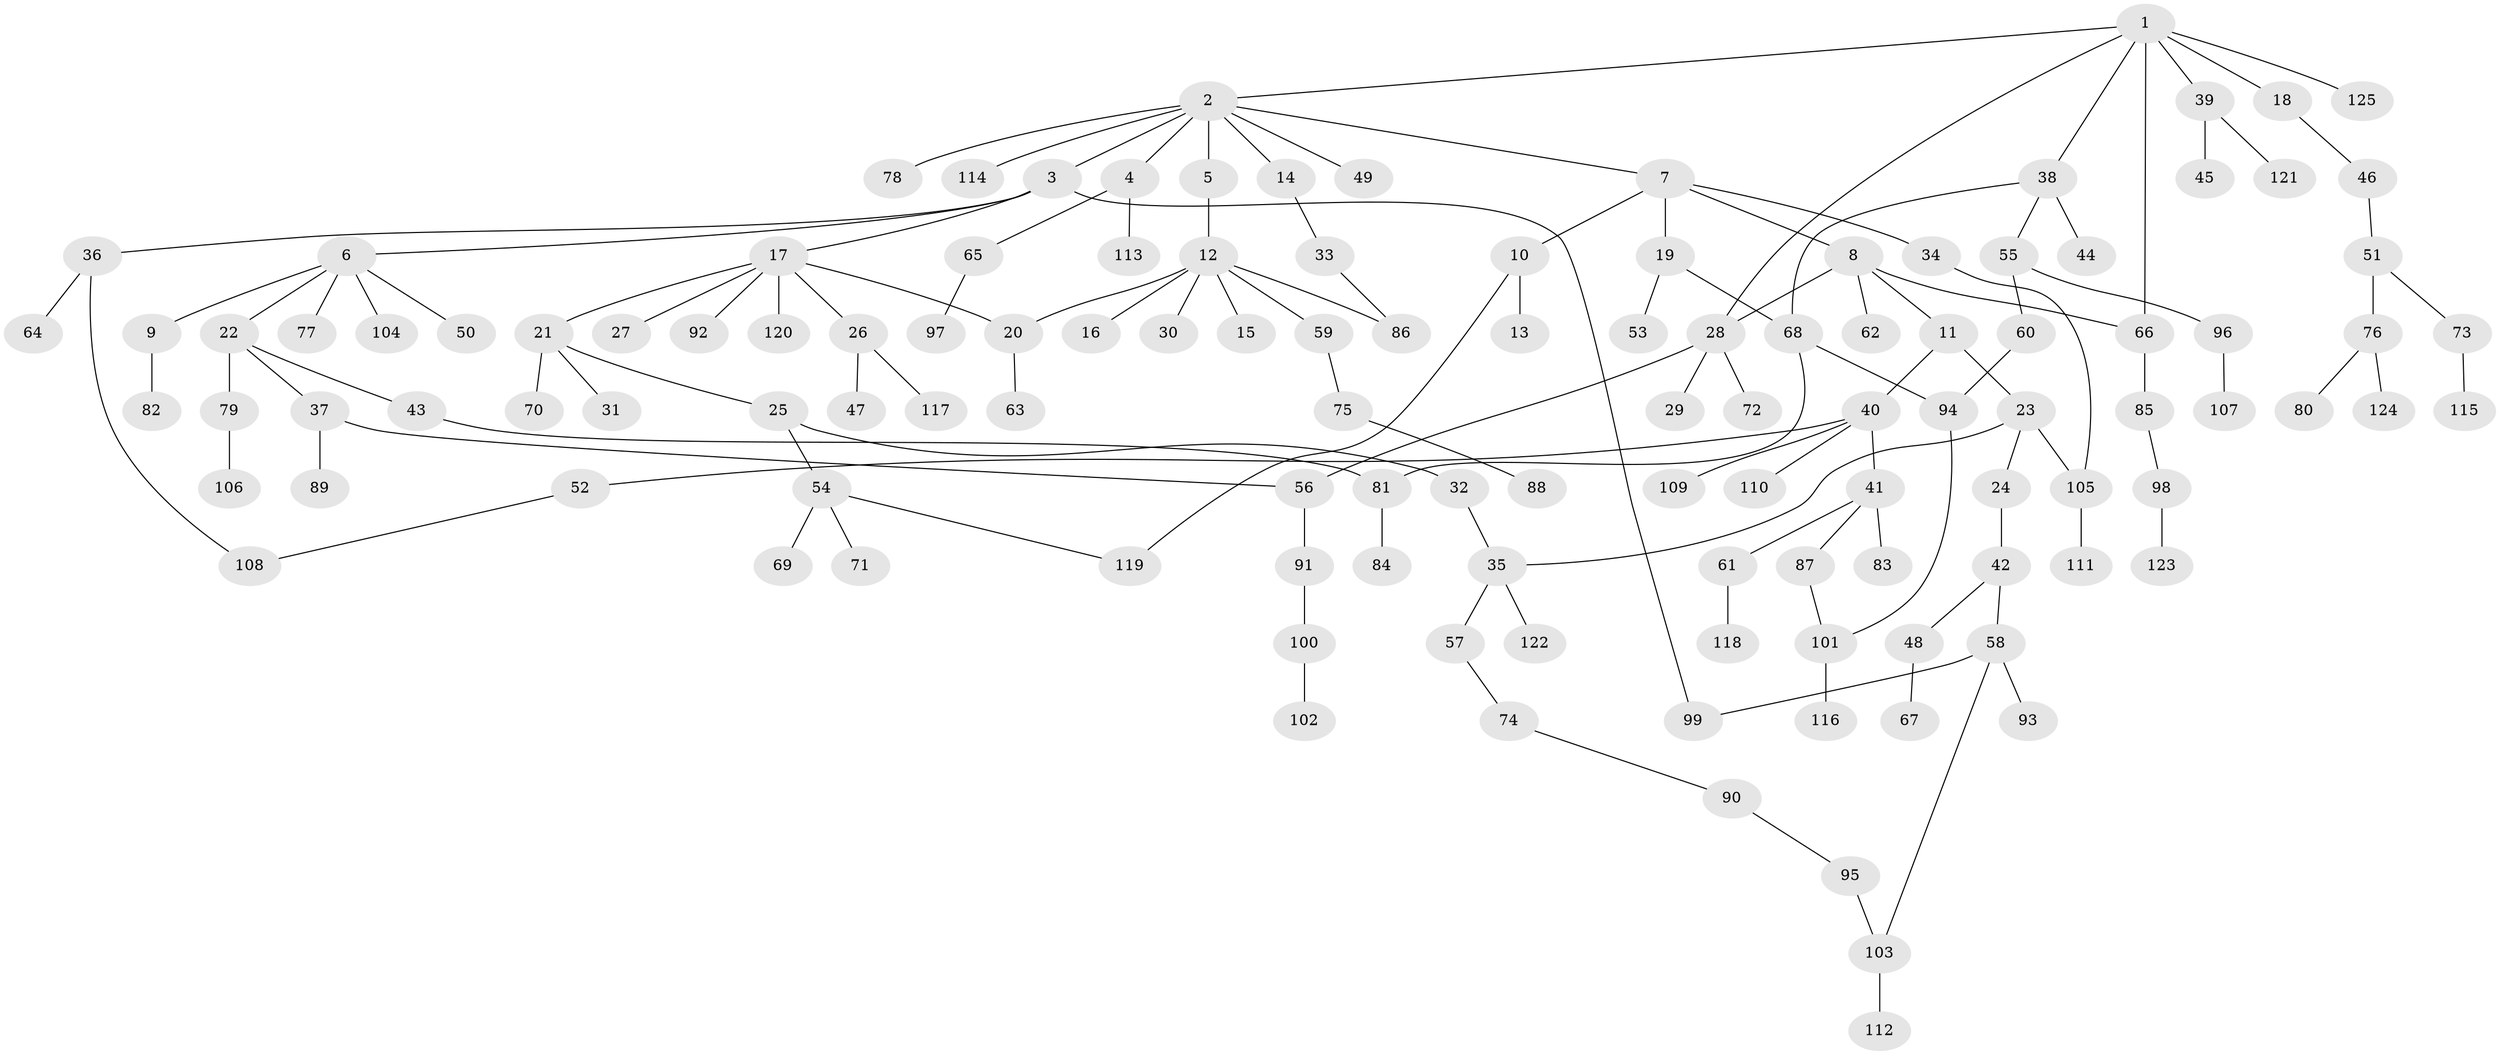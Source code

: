 // Generated by graph-tools (version 1.1) at 2025/34/03/09/25 02:34:19]
// undirected, 125 vertices, 139 edges
graph export_dot {
graph [start="1"]
  node [color=gray90,style=filled];
  1;
  2;
  3;
  4;
  5;
  6;
  7;
  8;
  9;
  10;
  11;
  12;
  13;
  14;
  15;
  16;
  17;
  18;
  19;
  20;
  21;
  22;
  23;
  24;
  25;
  26;
  27;
  28;
  29;
  30;
  31;
  32;
  33;
  34;
  35;
  36;
  37;
  38;
  39;
  40;
  41;
  42;
  43;
  44;
  45;
  46;
  47;
  48;
  49;
  50;
  51;
  52;
  53;
  54;
  55;
  56;
  57;
  58;
  59;
  60;
  61;
  62;
  63;
  64;
  65;
  66;
  67;
  68;
  69;
  70;
  71;
  72;
  73;
  74;
  75;
  76;
  77;
  78;
  79;
  80;
  81;
  82;
  83;
  84;
  85;
  86;
  87;
  88;
  89;
  90;
  91;
  92;
  93;
  94;
  95;
  96;
  97;
  98;
  99;
  100;
  101;
  102;
  103;
  104;
  105;
  106;
  107;
  108;
  109;
  110;
  111;
  112;
  113;
  114;
  115;
  116;
  117;
  118;
  119;
  120;
  121;
  122;
  123;
  124;
  125;
  1 -- 2;
  1 -- 18;
  1 -- 28;
  1 -- 38;
  1 -- 39;
  1 -- 66;
  1 -- 125;
  2 -- 3;
  2 -- 4;
  2 -- 5;
  2 -- 7;
  2 -- 14;
  2 -- 49;
  2 -- 78;
  2 -- 114;
  3 -- 6;
  3 -- 17;
  3 -- 36;
  3 -- 99;
  4 -- 65;
  4 -- 113;
  5 -- 12;
  6 -- 9;
  6 -- 22;
  6 -- 50;
  6 -- 77;
  6 -- 104;
  7 -- 8;
  7 -- 10;
  7 -- 19;
  7 -- 34;
  8 -- 11;
  8 -- 62;
  8 -- 28;
  8 -- 66;
  9 -- 82;
  10 -- 13;
  10 -- 119;
  11 -- 23;
  11 -- 40;
  12 -- 15;
  12 -- 16;
  12 -- 30;
  12 -- 59;
  12 -- 20;
  12 -- 86;
  14 -- 33;
  17 -- 20;
  17 -- 21;
  17 -- 26;
  17 -- 27;
  17 -- 92;
  17 -- 120;
  18 -- 46;
  19 -- 53;
  19 -- 68;
  20 -- 63;
  21 -- 25;
  21 -- 31;
  21 -- 70;
  22 -- 37;
  22 -- 43;
  22 -- 79;
  23 -- 24;
  23 -- 105;
  23 -- 35;
  24 -- 42;
  25 -- 32;
  25 -- 54;
  26 -- 47;
  26 -- 117;
  28 -- 29;
  28 -- 56;
  28 -- 72;
  32 -- 35;
  33 -- 86;
  34 -- 105;
  35 -- 57;
  35 -- 122;
  36 -- 64;
  36 -- 108;
  37 -- 89;
  37 -- 56;
  38 -- 44;
  38 -- 55;
  38 -- 68;
  39 -- 45;
  39 -- 121;
  40 -- 41;
  40 -- 52;
  40 -- 109;
  40 -- 110;
  41 -- 61;
  41 -- 83;
  41 -- 87;
  42 -- 48;
  42 -- 58;
  43 -- 81;
  46 -- 51;
  48 -- 67;
  51 -- 73;
  51 -- 76;
  52 -- 108;
  54 -- 69;
  54 -- 71;
  54 -- 119;
  55 -- 60;
  55 -- 96;
  56 -- 91;
  57 -- 74;
  58 -- 93;
  58 -- 99;
  58 -- 103;
  59 -- 75;
  60 -- 94;
  61 -- 118;
  65 -- 97;
  66 -- 85;
  68 -- 94;
  68 -- 81;
  73 -- 115;
  74 -- 90;
  75 -- 88;
  76 -- 80;
  76 -- 124;
  79 -- 106;
  81 -- 84;
  85 -- 98;
  87 -- 101;
  90 -- 95;
  91 -- 100;
  94 -- 101;
  95 -- 103;
  96 -- 107;
  98 -- 123;
  100 -- 102;
  101 -- 116;
  103 -- 112;
  105 -- 111;
}
